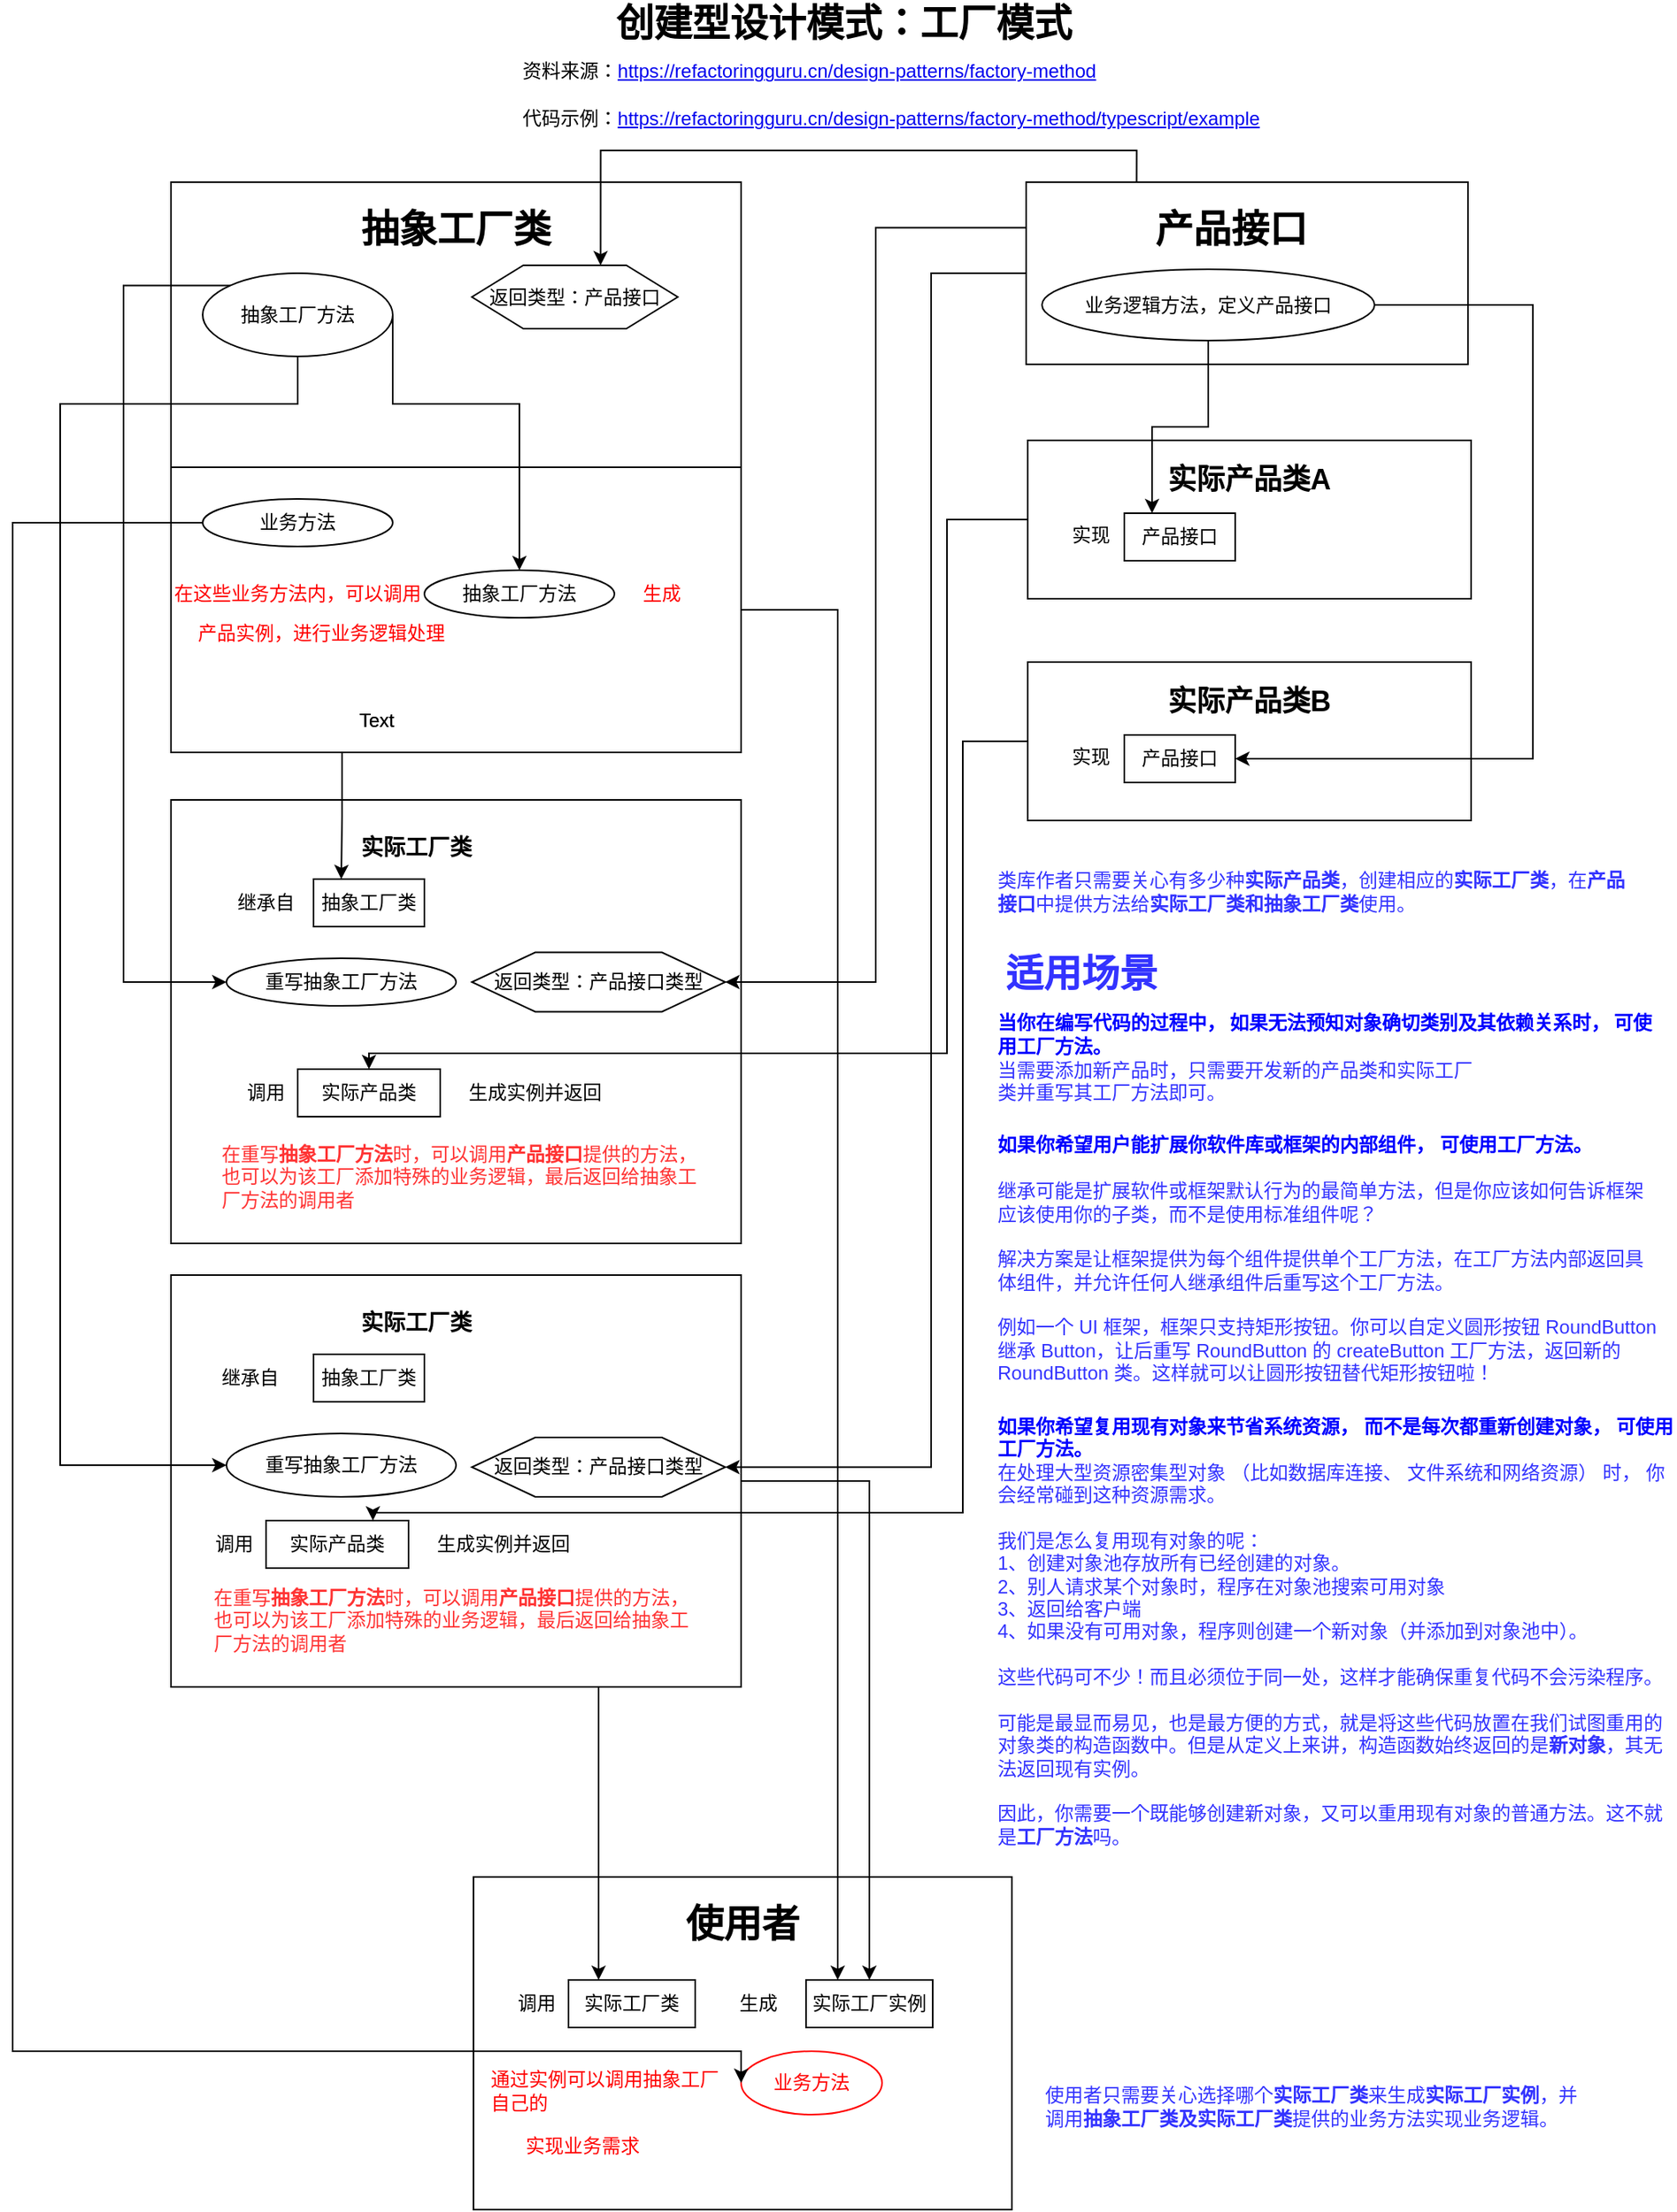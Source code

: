 <mxfile version="13.1.4" type="github"><diagram name="Page-1" id="e56a1550-8fbb-45ad-956c-1786394a9013"><mxGraphModel dx="1422" dy="763" grid="1" gridSize="10" guides="1" tooltips="1" connect="1" arrows="1" fold="1" page="1" pageScale="1" pageWidth="1100" pageHeight="850" background="#ffffff" math="0" shadow="0"><root><mxCell id="0"/><mxCell id="1" parent="0"/><mxCell id="IDV8dnBj_DpfX5lwjrd9-4" value="" style="rounded=0;whiteSpace=wrap;html=1;" vertex="1" parent="1"><mxGeometry x="671" y="293" width="280" height="100" as="geometry"/></mxCell><mxCell id="IDV8dnBj_DpfX5lwjrd9-1" value="" style="rounded=0;whiteSpace=wrap;html=1;" vertex="1" parent="1"><mxGeometry x="670" y="130" width="279" height="115" as="geometry"/></mxCell><mxCell id="VUsxrsuSqSd0vhHcuK5w-36" value="" style="rounded=0;whiteSpace=wrap;html=1;startSize=30;align=center;" parent="1" vertex="1"><mxGeometry x="130" y="520" width="360" height="280" as="geometry"/></mxCell><mxCell id="VUsxrsuSqSd0vhHcuK5w-24" value="" style="group;align=center;" parent="1" vertex="1" connectable="0"><mxGeometry x="110" y="130" width="380" height="373" as="geometry"/></mxCell><mxCell id="VUsxrsuSqSd0vhHcuK5w-9" value="" style="whiteSpace=wrap;html=1;aspect=fixed;startSize=30;align=center;" parent="VUsxrsuSqSd0vhHcuK5w-24" vertex="1"><mxGeometry x="20" width="360" height="360" as="geometry"/></mxCell><mxCell id="VUsxrsuSqSd0vhHcuK5w-11" value="&lt;font style=&quot;font-size: 24px&quot;&gt;&lt;b&gt;抽象工厂类&lt;/b&gt;&lt;/font&gt;" style="text;html=1;strokeColor=none;fillColor=none;align=center;verticalAlign=middle;whiteSpace=wrap;rounded=0;startSize=30;" parent="VUsxrsuSqSd0vhHcuK5w-24" vertex="1"><mxGeometry x="130" y="20" width="140" height="20" as="geometry"/></mxCell><mxCell id="IDV8dnBj_DpfX5lwjrd9-54" style="edgeStyle=orthogonalEdgeStyle;rounded=0;orthogonalLoop=1;jettySize=auto;html=1;exitX=1;exitY=0.5;exitDx=0;exitDy=0;" edge="1" parent="VUsxrsuSqSd0vhHcuK5w-24" source="VUsxrsuSqSd0vhHcuK5w-12" target="VUsxrsuSqSd0vhHcuK5w-19"><mxGeometry relative="1" as="geometry"><Array as="points"><mxPoint x="160" y="140"/><mxPoint x="240" y="140"/></Array></mxGeometry></mxCell><mxCell id="VUsxrsuSqSd0vhHcuK5w-12" value="抽象工厂方法" style="ellipse;whiteSpace=wrap;html=1;startSize=30;align=center;" parent="VUsxrsuSqSd0vhHcuK5w-24" vertex="1"><mxGeometry x="40" y="57.5" width="120" height="52.5" as="geometry"/></mxCell><mxCell id="VUsxrsuSqSd0vhHcuK5w-13" value="返回类型：产品接口" style="shape=hexagon;perimeter=hexagonPerimeter2;whiteSpace=wrap;html=1;startSize=30;align=center;" parent="VUsxrsuSqSd0vhHcuK5w-24" vertex="1"><mxGeometry x="210" y="52.5" width="130" height="40" as="geometry"/></mxCell><mxCell id="VUsxrsuSqSd0vhHcuK5w-15" value="" style="endArrow=none;html=1;entryX=1;entryY=0.5;entryDx=0;entryDy=0;exitX=0;exitY=0.5;exitDx=0;exitDy=0;" parent="VUsxrsuSqSd0vhHcuK5w-24" source="VUsxrsuSqSd0vhHcuK5w-9" target="VUsxrsuSqSd0vhHcuK5w-9" edge="1"><mxGeometry width="50" height="50" relative="1" as="geometry"><mxPoint x="50" y="290" as="sourcePoint"/><mxPoint x="100" y="240" as="targetPoint"/><Array as="points"><mxPoint x="205" y="180"/></Array></mxGeometry></mxCell><mxCell id="VUsxrsuSqSd0vhHcuK5w-16" value="业务方法" style="ellipse;whiteSpace=wrap;html=1;startSize=30;align=center;" parent="VUsxrsuSqSd0vhHcuK5w-24" vertex="1"><mxGeometry x="40" y="200" width="120" height="30" as="geometry"/></mxCell><mxCell id="VUsxrsuSqSd0vhHcuK5w-18" value="在这些业务方法内，可以调用" style="text;html=1;strokeColor=none;fillColor=none;align=center;verticalAlign=middle;whiteSpace=wrap;rounded=0;startSize=30;fontColor=#FF0000;" parent="VUsxrsuSqSd0vhHcuK5w-24" vertex="1"><mxGeometry y="240" width="200" height="40" as="geometry"/></mxCell><mxCell id="VUsxrsuSqSd0vhHcuK5w-19" value="抽象工厂方法" style="ellipse;whiteSpace=wrap;html=1;startSize=30;align=center;" parent="VUsxrsuSqSd0vhHcuK5w-24" vertex="1"><mxGeometry x="180" y="245" width="120" height="30" as="geometry"/></mxCell><mxCell id="VUsxrsuSqSd0vhHcuK5w-21" value="生成" style="text;html=1;strokeColor=none;fillColor=none;align=center;verticalAlign=middle;whiteSpace=wrap;rounded=0;startSize=30;fontColor=#FF0000;" parent="VUsxrsuSqSd0vhHcuK5w-24" vertex="1"><mxGeometry x="310" y="250" width="40" height="20" as="geometry"/></mxCell><mxCell id="VUsxrsuSqSd0vhHcuK5w-22" value="产品实例，进行业务逻辑处理" style="text;html=1;strokeColor=none;fillColor=none;align=center;verticalAlign=middle;whiteSpace=wrap;rounded=0;startSize=30;fontColor=#FF0000;" parent="VUsxrsuSqSd0vhHcuK5w-24" vertex="1"><mxGeometry x="30" y="275" width="170" height="20" as="geometry"/></mxCell><mxCell id="VUsxrsuSqSd0vhHcuK5w-26" value="Text" style="text;html=1;strokeColor=none;fillColor=none;align=center;verticalAlign=middle;whiteSpace=wrap;rounded=0;startSize=30;" parent="1" vertex="1"><mxGeometry x="240" y="460" width="40" height="20" as="geometry"/></mxCell><mxCell id="VUsxrsuSqSd0vhHcuK5w-27" value="&lt;font style=&quot;font-size: 14px&quot;&gt;&lt;b&gt;实际工厂类&lt;/b&gt;&lt;/font&gt;" style="text;html=1;strokeColor=none;fillColor=none;align=center;verticalAlign=middle;whiteSpace=wrap;rounded=0;startSize=30;" parent="1" vertex="1"><mxGeometry x="230" y="540" width="110" height="20" as="geometry"/></mxCell><mxCell id="VUsxrsuSqSd0vhHcuK5w-28" value="Text" style="text;html=1;strokeColor=none;fillColor=none;align=center;verticalAlign=middle;whiteSpace=wrap;rounded=0;startSize=30;" parent="1" vertex="1"><mxGeometry x="240" y="460" width="40" height="20" as="geometry"/></mxCell><mxCell id="VUsxrsuSqSd0vhHcuK5w-29" value="继承自" style="text;html=1;strokeColor=none;fillColor=none;align=center;verticalAlign=middle;whiteSpace=wrap;rounded=0;startSize=30;" parent="1" vertex="1"><mxGeometry x="170" y="560" width="40" height="50" as="geometry"/></mxCell><mxCell id="VUsxrsuSqSd0vhHcuK5w-30" value="抽象工厂类" style="rounded=0;whiteSpace=wrap;html=1;startSize=30;align=center;" parent="1" vertex="1"><mxGeometry x="220" y="570" width="70" height="30" as="geometry"/></mxCell><mxCell id="VUsxrsuSqSd0vhHcuK5w-32" style="edgeStyle=orthogonalEdgeStyle;rounded=0;orthogonalLoop=1;jettySize=auto;html=1;exitX=0.25;exitY=1;exitDx=0;exitDy=0;entryX=0.25;entryY=0;entryDx=0;entryDy=0;startSize=30;" parent="1" source="VUsxrsuSqSd0vhHcuK5w-9" target="VUsxrsuSqSd0vhHcuK5w-30" edge="1"><mxGeometry relative="1" as="geometry"><Array as="points"><mxPoint x="238" y="490"/><mxPoint x="238" y="530"/></Array></mxGeometry></mxCell><mxCell id="VUsxrsuSqSd0vhHcuK5w-33" value="重写抽象工厂方法" style="ellipse;whiteSpace=wrap;html=1;startSize=30;align=center;" parent="1" vertex="1"><mxGeometry x="165" y="620" width="145" height="30" as="geometry"/></mxCell><mxCell id="VUsxrsuSqSd0vhHcuK5w-37" value="" style="rounded=0;whiteSpace=wrap;html=1;startSize=30;align=center;" parent="1" vertex="1"><mxGeometry x="130" y="820" width="360" height="260" as="geometry"/></mxCell><mxCell id="VUsxrsuSqSd0vhHcuK5w-38" value="&lt;font style=&quot;font-size: 14px&quot;&gt;&lt;b&gt;实际工厂类&lt;/b&gt;&lt;/font&gt;" style="text;html=1;strokeColor=none;fillColor=none;align=center;verticalAlign=middle;whiteSpace=wrap;rounded=0;startSize=30;" parent="1" vertex="1"><mxGeometry x="230" y="840" width="110" height="20" as="geometry"/></mxCell><mxCell id="VUsxrsuSqSd0vhHcuK5w-39" value="抽象工厂类" style="rounded=0;whiteSpace=wrap;html=1;startSize=30;align=center;" parent="1" vertex="1"><mxGeometry x="220" y="870" width="70" height="30" as="geometry"/></mxCell><mxCell id="VUsxrsuSqSd0vhHcuK5w-40" value="重写抽象工厂方法" style="ellipse;whiteSpace=wrap;html=1;startSize=30;align=center;" parent="1" vertex="1"><mxGeometry x="165" y="920" width="145" height="40" as="geometry"/></mxCell><mxCell id="VUsxrsuSqSd0vhHcuK5w-41" value="返回类型：产品接口类型" style="shape=hexagon;perimeter=hexagonPerimeter2;whiteSpace=wrap;html=1;startSize=30;align=center;" parent="1" vertex="1"><mxGeometry x="320" y="922.5" width="160" height="37.5" as="geometry"/></mxCell><mxCell id="VUsxrsuSqSd0vhHcuK5w-43" value="继承自" style="text;html=1;strokeColor=none;fillColor=none;align=center;verticalAlign=middle;whiteSpace=wrap;rounded=0;startSize=30;" parent="1" vertex="1"><mxGeometry x="160" y="860" width="40" height="50" as="geometry"/></mxCell><mxCell id="IDV8dnBj_DpfX5lwjrd9-2" value="&lt;font style=&quot;font-size: 24px&quot;&gt;&lt;b&gt;产品接口&lt;/b&gt;&lt;/font&gt;" style="text;html=1;strokeColor=none;fillColor=none;align=center;verticalAlign=middle;whiteSpace=wrap;rounded=0;" vertex="1" parent="1"><mxGeometry x="740" y="150" width="119" height="20" as="geometry"/></mxCell><mxCell id="IDV8dnBj_DpfX5lwjrd9-52" style="edgeStyle=orthogonalEdgeStyle;rounded=0;orthogonalLoop=1;jettySize=auto;html=1;exitX=0.5;exitY=1;exitDx=0;exitDy=0;entryX=0.25;entryY=0;entryDx=0;entryDy=0;" edge="1" parent="1" source="IDV8dnBj_DpfX5lwjrd9-3" target="IDV8dnBj_DpfX5lwjrd9-8"><mxGeometry relative="1" as="geometry"/></mxCell><mxCell id="IDV8dnBj_DpfX5lwjrd9-3" value="业务逻辑方法，定义产品接口" style="ellipse;whiteSpace=wrap;html=1;" vertex="1" parent="1"><mxGeometry x="680" y="185" width="210" height="45" as="geometry"/></mxCell><mxCell id="IDV8dnBj_DpfX5lwjrd9-5" value="&lt;font style=&quot;font-size: 18px&quot;&gt;&lt;b&gt;实际产品类A&lt;/b&gt;&lt;/font&gt;" style="text;html=1;strokeColor=none;fillColor=none;align=center;verticalAlign=middle;whiteSpace=wrap;rounded=0;" vertex="1" parent="1"><mxGeometry x="751" y="308" width="120" height="20" as="geometry"/></mxCell><mxCell id="IDV8dnBj_DpfX5lwjrd9-6" value="实现" style="text;html=1;strokeColor=none;fillColor=none;align=center;verticalAlign=middle;whiteSpace=wrap;rounded=0;" vertex="1" parent="1"><mxGeometry x="691" y="343" width="40" height="20" as="geometry"/></mxCell><mxCell id="IDV8dnBj_DpfX5lwjrd9-8" value="产品接口" style="rounded=0;whiteSpace=wrap;html=1;" vertex="1" parent="1"><mxGeometry x="732" y="339" width="70" height="30" as="geometry"/></mxCell><mxCell id="IDV8dnBj_DpfX5lwjrd9-71" style="edgeStyle=orthogonalEdgeStyle;rounded=0;orthogonalLoop=1;jettySize=auto;html=1;exitX=0;exitY=0.5;exitDx=0;exitDy=0;entryX=0.75;entryY=0;entryDx=0;entryDy=0;fontColor=#3333FF;" edge="1" parent="1" source="IDV8dnBj_DpfX5lwjrd9-11" target="IDV8dnBj_DpfX5lwjrd9-43"><mxGeometry relative="1" as="geometry"><Array as="points"><mxPoint x="630" y="483"/><mxPoint x="630" y="970"/><mxPoint x="258" y="970"/></Array></mxGeometry></mxCell><mxCell id="IDV8dnBj_DpfX5lwjrd9-11" value="" style="rounded=0;whiteSpace=wrap;html=1;" vertex="1" parent="1"><mxGeometry x="671" y="433" width="280" height="100" as="geometry"/></mxCell><mxCell id="IDV8dnBj_DpfX5lwjrd9-12" value="&lt;font style=&quot;font-size: 18px&quot;&gt;&lt;b&gt;实际产品类B&lt;/b&gt;&lt;/font&gt;" style="text;html=1;strokeColor=none;fillColor=none;align=center;verticalAlign=middle;whiteSpace=wrap;rounded=0;" vertex="1" parent="1"><mxGeometry x="751" y="448" width="120" height="20" as="geometry"/></mxCell><mxCell id="IDV8dnBj_DpfX5lwjrd9-13" value="实现" style="text;html=1;strokeColor=none;fillColor=none;align=center;verticalAlign=middle;whiteSpace=wrap;rounded=0;" vertex="1" parent="1"><mxGeometry x="691" y="483" width="40" height="20" as="geometry"/></mxCell><mxCell id="IDV8dnBj_DpfX5lwjrd9-14" value="产品接口" style="rounded=0;whiteSpace=wrap;html=1;" vertex="1" parent="1"><mxGeometry x="732" y="479" width="70" height="30" as="geometry"/></mxCell><mxCell id="IDV8dnBj_DpfX5lwjrd9-18" value="返回类型：产品接口类型" style="shape=hexagon;perimeter=hexagonPerimeter2;whiteSpace=wrap;html=1;startSize=30;align=center;" vertex="1" parent="1"><mxGeometry x="320" y="616.25" width="160" height="37.5" as="geometry"/></mxCell><mxCell id="IDV8dnBj_DpfX5lwjrd9-21" value="" style="rounded=0;whiteSpace=wrap;html=1;" vertex="1" parent="1"><mxGeometry x="321" y="1200" width="340" height="210" as="geometry"/></mxCell><mxCell id="IDV8dnBj_DpfX5lwjrd9-22" value="&lt;font style=&quot;font-size: 24px&quot;&gt;&lt;b&gt;使用者&lt;/b&gt;&lt;/font&gt;" style="text;html=1;strokeColor=none;fillColor=none;align=center;verticalAlign=middle;whiteSpace=wrap;rounded=0;" vertex="1" parent="1"><mxGeometry x="441" y="1220" width="100" height="20" as="geometry"/></mxCell><mxCell id="IDV8dnBj_DpfX5lwjrd9-23" value="调用" style="text;html=1;strokeColor=none;fillColor=none;align=center;verticalAlign=middle;whiteSpace=wrap;rounded=0;" vertex="1" parent="1"><mxGeometry x="341" y="1270" width="40" height="20" as="geometry"/></mxCell><mxCell id="IDV8dnBj_DpfX5lwjrd9-24" value="实际工厂类" style="rounded=0;whiteSpace=wrap;html=1;" vertex="1" parent="1"><mxGeometry x="381" y="1265" width="80" height="30" as="geometry"/></mxCell><mxCell id="IDV8dnBj_DpfX5lwjrd9-26" style="edgeStyle=orthogonalEdgeStyle;rounded=0;orthogonalLoop=1;jettySize=auto;html=1;exitX=0.75;exitY=1;exitDx=0;exitDy=0;" edge="1" parent="1" source="VUsxrsuSqSd0vhHcuK5w-37"><mxGeometry relative="1" as="geometry"><mxPoint x="400" y="1265" as="targetPoint"/><Array as="points"><mxPoint x="400" y="1265"/></Array></mxGeometry></mxCell><mxCell id="IDV8dnBj_DpfX5lwjrd9-27" value="生成" style="text;html=1;strokeColor=none;fillColor=none;align=center;verticalAlign=middle;whiteSpace=wrap;rounded=0;" vertex="1" parent="1"><mxGeometry x="481" y="1270" width="40" height="20" as="geometry"/></mxCell><mxCell id="IDV8dnBj_DpfX5lwjrd9-28" value="实际工厂实例" style="rounded=0;whiteSpace=wrap;html=1;" vertex="1" parent="1"><mxGeometry x="531" y="1265" width="80" height="30" as="geometry"/></mxCell><mxCell id="IDV8dnBj_DpfX5lwjrd9-31" style="edgeStyle=orthogonalEdgeStyle;rounded=0;orthogonalLoop=1;jettySize=auto;html=1;exitX=1;exitY=0.5;exitDx=0;exitDy=0;" edge="1" parent="1" source="VUsxrsuSqSd0vhHcuK5w-37" target="IDV8dnBj_DpfX5lwjrd9-28"><mxGeometry relative="1" as="geometry"/></mxCell><mxCell id="IDV8dnBj_DpfX5lwjrd9-32" style="edgeStyle=orthogonalEdgeStyle;rounded=0;orthogonalLoop=1;jettySize=auto;html=1;exitX=1;exitY=0.75;exitDx=0;exitDy=0;entryX=0.25;entryY=0;entryDx=0;entryDy=0;" edge="1" parent="1" source="VUsxrsuSqSd0vhHcuK5w-9" target="IDV8dnBj_DpfX5lwjrd9-28"><mxGeometry relative="1" as="geometry"/></mxCell><mxCell id="IDV8dnBj_DpfX5lwjrd9-39" value="通过实例可以调用抽象工厂自己的" style="text;html=1;strokeColor=none;fillColor=none;align=left;verticalAlign=middle;whiteSpace=wrap;rounded=0;fontColor=#FF0000;" vertex="1" parent="1"><mxGeometry x="330" y="1315" width="149" height="40" as="geometry"/></mxCell><mxCell id="IDV8dnBj_DpfX5lwjrd9-40" value="&lt;font color=&quot;#ff0000&quot;&gt;业务方法&lt;/font&gt;" style="ellipse;whiteSpace=wrap;html=1;strokeColor=#FF0000;" vertex="1" parent="1"><mxGeometry x="490" y="1310" width="89" height="40" as="geometry"/></mxCell><mxCell id="IDV8dnBj_DpfX5lwjrd9-42" value="调用" style="text;html=1;strokeColor=none;fillColor=none;align=center;verticalAlign=middle;whiteSpace=wrap;rounded=0;" vertex="1" parent="1"><mxGeometry x="150" y="980" width="40" height="20" as="geometry"/></mxCell><mxCell id="IDV8dnBj_DpfX5lwjrd9-43" value="实际产品类" style="rounded=0;whiteSpace=wrap;html=1;strokeColor=#000000;" vertex="1" parent="1"><mxGeometry x="190" y="975" width="90" height="30" as="geometry"/></mxCell><mxCell id="IDV8dnBj_DpfX5lwjrd9-45" value="生成实例并返回" style="text;html=1;strokeColor=none;fillColor=none;align=center;verticalAlign=middle;whiteSpace=wrap;rounded=0;" vertex="1" parent="1"><mxGeometry x="290" y="980" width="100" height="20" as="geometry"/></mxCell><mxCell id="IDV8dnBj_DpfX5lwjrd9-47" value="调用" style="text;html=1;strokeColor=none;fillColor=none;align=center;verticalAlign=middle;whiteSpace=wrap;rounded=0;" vertex="1" parent="1"><mxGeometry x="170" y="695" width="40" height="20" as="geometry"/></mxCell><mxCell id="IDV8dnBj_DpfX5lwjrd9-48" value="实际产品类" style="rounded=0;whiteSpace=wrap;html=1;strokeColor=#000000;" vertex="1" parent="1"><mxGeometry x="210" y="690" width="90" height="30" as="geometry"/></mxCell><mxCell id="IDV8dnBj_DpfX5lwjrd9-49" value="生成实例并返回" style="text;html=1;strokeColor=none;fillColor=none;align=center;verticalAlign=middle;whiteSpace=wrap;rounded=0;" vertex="1" parent="1"><mxGeometry x="310" y="695" width="100" height="20" as="geometry"/></mxCell><mxCell id="IDV8dnBj_DpfX5lwjrd9-51" style="edgeStyle=orthogonalEdgeStyle;rounded=0;orthogonalLoop=1;jettySize=auto;html=1;exitX=0;exitY=0.5;exitDx=0;exitDy=0;entryX=1;entryY=0.5;entryDx=0;entryDy=0;" edge="1" parent="1" source="IDV8dnBj_DpfX5lwjrd9-1" target="VUsxrsuSqSd0vhHcuK5w-41"><mxGeometry relative="1" as="geometry"><Array as="points"><mxPoint x="610" y="188"/><mxPoint x="610" y="941"/></Array></mxGeometry></mxCell><mxCell id="IDV8dnBj_DpfX5lwjrd9-50" style="edgeStyle=orthogonalEdgeStyle;rounded=0;orthogonalLoop=1;jettySize=auto;html=1;exitX=0;exitY=0.25;exitDx=0;exitDy=0;entryX=1;entryY=0.5;entryDx=0;entryDy=0;" edge="1" parent="1" source="IDV8dnBj_DpfX5lwjrd9-1" target="IDV8dnBj_DpfX5lwjrd9-18"><mxGeometry relative="1" as="geometry"/></mxCell><mxCell id="IDV8dnBj_DpfX5lwjrd9-53" style="edgeStyle=orthogonalEdgeStyle;rounded=0;orthogonalLoop=1;jettySize=auto;html=1;exitX=1;exitY=0.5;exitDx=0;exitDy=0;entryX=1;entryY=0.5;entryDx=0;entryDy=0;" edge="1" parent="1" source="IDV8dnBj_DpfX5lwjrd9-3" target="IDV8dnBj_DpfX5lwjrd9-14"><mxGeometry relative="1" as="geometry"><Array as="points"><mxPoint x="990" y="208"/><mxPoint x="990" y="494"/></Array></mxGeometry></mxCell><mxCell id="IDV8dnBj_DpfX5lwjrd9-55" style="edgeStyle=orthogonalEdgeStyle;rounded=0;orthogonalLoop=1;jettySize=auto;html=1;exitX=0;exitY=0;exitDx=0;exitDy=0;entryX=0;entryY=0.5;entryDx=0;entryDy=0;" edge="1" parent="1" source="VUsxrsuSqSd0vhHcuK5w-12" target="VUsxrsuSqSd0vhHcuK5w-33"><mxGeometry relative="1" as="geometry"><Array as="points"><mxPoint x="100" y="195"/><mxPoint x="100" y="635"/></Array></mxGeometry></mxCell><mxCell id="IDV8dnBj_DpfX5lwjrd9-56" style="edgeStyle=orthogonalEdgeStyle;rounded=0;orthogonalLoop=1;jettySize=auto;html=1;exitX=0.5;exitY=1;exitDx=0;exitDy=0;entryX=0;entryY=0.5;entryDx=0;entryDy=0;" edge="1" parent="1" source="VUsxrsuSqSd0vhHcuK5w-12" target="VUsxrsuSqSd0vhHcuK5w-40"><mxGeometry relative="1" as="geometry"><Array as="points"><mxPoint x="210" y="270"/><mxPoint x="60" y="270"/><mxPoint x="60" y="940"/></Array></mxGeometry></mxCell><mxCell id="IDV8dnBj_DpfX5lwjrd9-57" style="edgeStyle=orthogonalEdgeStyle;rounded=0;orthogonalLoop=1;jettySize=auto;html=1;exitX=0;exitY=0.5;exitDx=0;exitDy=0;entryX=0;entryY=0.5;entryDx=0;entryDy=0;" edge="1" parent="1" source="VUsxrsuSqSd0vhHcuK5w-16" target="IDV8dnBj_DpfX5lwjrd9-40"><mxGeometry relative="1" as="geometry"><Array as="points"><mxPoint x="30" y="345"/><mxPoint x="30" y="1310"/><mxPoint x="490" y="1310"/></Array></mxGeometry></mxCell><mxCell id="IDV8dnBj_DpfX5lwjrd9-58" value="实现业务需求" style="text;html=1;strokeColor=none;fillColor=none;align=center;verticalAlign=middle;whiteSpace=wrap;rounded=0;fontColor=#FF0000;" vertex="1" parent="1"><mxGeometry x="330" y="1350" width="120" height="40" as="geometry"/></mxCell><mxCell id="IDV8dnBj_DpfX5lwjrd9-65" style="edgeStyle=orthogonalEdgeStyle;rounded=0;orthogonalLoop=1;jettySize=auto;html=1;exitX=0.25;exitY=0;exitDx=0;exitDy=0;entryX=0.625;entryY=0;entryDx=0;entryDy=0;fontColor=#FF0000;" edge="1" parent="1" source="IDV8dnBj_DpfX5lwjrd9-1" target="VUsxrsuSqSd0vhHcuK5w-13"><mxGeometry relative="1" as="geometry"/></mxCell><mxCell id="IDV8dnBj_DpfX5lwjrd9-66" value="使用者只需要关心选择哪个&lt;b&gt;实际工厂类&lt;/b&gt;来生成&lt;b&gt;实际工厂实例&lt;/b&gt;，并调用&lt;b&gt;抽象工厂类及实际工厂类&lt;/b&gt;提供的业务方法实现业务逻辑。" style="text;html=1;strokeColor=none;fillColor=none;align=left;verticalAlign=middle;whiteSpace=wrap;rounded=0;fontColor=#3333FF;" vertex="1" parent="1"><mxGeometry x="680" y="1335" width="350" height="20" as="geometry"/></mxCell><mxCell id="IDV8dnBj_DpfX5lwjrd9-67" value="类库作者只需要关心有多少种&lt;b&gt;实际产品类&lt;/b&gt;，创建相应的&lt;b&gt;实际工厂类&lt;/b&gt;，在&lt;b&gt;产品接口&lt;/b&gt;中提供方法给&lt;b&gt;实际工厂类和抽象工厂类&lt;/b&gt;使用。" style="text;html=1;strokeColor=none;fillColor=none;align=left;verticalAlign=middle;whiteSpace=wrap;rounded=0;fontColor=#3333FF;" vertex="1" parent="1"><mxGeometry x="650" y="560" width="399" height="35" as="geometry"/></mxCell><mxCell id="IDV8dnBj_DpfX5lwjrd9-68" value="&lt;font color=&quot;#ff3333&quot;&gt;在重写&lt;b&gt;抽象工厂方法&lt;/b&gt;时，可以调用&lt;b&gt;产品接口&lt;/b&gt;提供的方法，也可以为该工厂&lt;/font&gt;&lt;span style=&quot;color: rgb(255 , 51 , 51)&quot;&gt;添加&lt;/span&gt;&lt;font color=&quot;#ff3333&quot;&gt;特殊的业务逻辑，最后返回给抽象工厂方法的调用者&lt;/font&gt;" style="text;html=1;strokeColor=none;fillColor=none;align=left;verticalAlign=middle;whiteSpace=wrap;rounded=0;" vertex="1" parent="1"><mxGeometry x="160" y="740" width="310" height="36" as="geometry"/></mxCell><mxCell id="IDV8dnBj_DpfX5lwjrd9-70" style="edgeStyle=orthogonalEdgeStyle;rounded=0;orthogonalLoop=1;jettySize=auto;html=1;exitX=0;exitY=0.5;exitDx=0;exitDy=0;entryX=0.5;entryY=0;entryDx=0;entryDy=0;fontColor=#3333FF;" edge="1" parent="1" source="IDV8dnBj_DpfX5lwjrd9-4" target="IDV8dnBj_DpfX5lwjrd9-48"><mxGeometry relative="1" as="geometry"><Array as="points"><mxPoint x="620" y="343"/><mxPoint x="620" y="680"/><mxPoint x="255" y="680"/></Array></mxGeometry></mxCell><mxCell id="IDV8dnBj_DpfX5lwjrd9-72" value="&lt;font color=&quot;#ff3333&quot;&gt;在重写&lt;b&gt;抽象工厂方法&lt;/b&gt;时，可以调用&lt;b&gt;产品接口&lt;/b&gt;提供的方法，也可以为该工厂&lt;/font&gt;&lt;span style=&quot;color: rgb(255 , 51 , 51)&quot;&gt;添加&lt;/span&gt;&lt;font color=&quot;#ff3333&quot;&gt;特殊的业务逻辑，最后返回给抽象工厂方法的调用者&lt;/font&gt;" style="text;html=1;strokeColor=none;fillColor=none;align=left;verticalAlign=middle;whiteSpace=wrap;rounded=0;" vertex="1" parent="1"><mxGeometry x="155" y="1020" width="310" height="36" as="geometry"/></mxCell><mxCell id="IDV8dnBj_DpfX5lwjrd9-73" value="&lt;font style=&quot;font-size: 12px&quot; color=&quot;#0000ff&quot;&gt;&lt;b&gt;&lt;br&gt;&lt;span style=&quot;font-family: &amp;#34;pt sans&amp;#34; , &amp;#34;helvetica neue&amp;#34; , &amp;#34;arial&amp;#34; , &amp;#34;pingfang sc&amp;#34; , &amp;#34;microsoft yahei&amp;#34; , &amp;#34;hiragino sans gb&amp;#34; , sans-serif ; background-color: rgb(255 , 255 , 255)&quot;&gt;当你在编写代码的过程中&lt;/span&gt;&lt;span class=&quot;chpule2&quot; style=&quot;box-sizing: inherit ; letter-spacing: -0.6em ; font-family: &amp;#34;pt sans&amp;#34; , &amp;#34;helvetica neue&amp;#34; , &amp;#34;arial&amp;#34; , &amp;#34;pingfang sc&amp;#34; , &amp;#34;microsoft yahei&amp;#34; , &amp;#34;hiragino sans gb&amp;#34; , sans-serif ; background-color: rgb(255 , 255 , 255)&quot;&gt;，&lt;/span&gt;&lt;span class=&quot;chpuri2&quot; style=&quot;box-sizing: inherit ; letter-spacing: 0.4rem ; font-family: &amp;#34;pt sans&amp;#34; , &amp;#34;helvetica neue&amp;#34; , &amp;#34;arial&amp;#34; , &amp;#34;pingfang sc&amp;#34; , &amp;#34;microsoft yahei&amp;#34; , &amp;#34;hiragino sans gb&amp;#34; , sans-serif ; background-color: rgb(255 , 255 , 255)&quot;&gt;&amp;nbsp;&lt;/span&gt;&lt;span style=&quot;font-family: &amp;#34;pt sans&amp;#34; , &amp;#34;helvetica neue&amp;#34; , &amp;#34;arial&amp;#34; , &amp;#34;pingfang sc&amp;#34; , &amp;#34;microsoft yahei&amp;#34; , &amp;#34;hiragino sans gb&amp;#34; , sans-serif ; background-color: rgb(255 , 255 , 255)&quot;&gt;如果无法预知对象确切类别及其依赖关系时&lt;/span&gt;&lt;span class=&quot;chpule2&quot; style=&quot;box-sizing: inherit ; letter-spacing: -0.6em ; font-family: &amp;#34;pt sans&amp;#34; , &amp;#34;helvetica neue&amp;#34; , &amp;#34;arial&amp;#34; , &amp;#34;pingfang sc&amp;#34; , &amp;#34;microsoft yahei&amp;#34; , &amp;#34;hiragino sans gb&amp;#34; , sans-serif ; background-color: rgb(255 , 255 , 255)&quot;&gt;，&lt;/span&gt;&lt;span class=&quot;chpuri2&quot; style=&quot;box-sizing: inherit ; letter-spacing: 0.4rem ; font-family: &amp;#34;pt sans&amp;#34; , &amp;#34;helvetica neue&amp;#34; , &amp;#34;arial&amp;#34; , &amp;#34;pingfang sc&amp;#34; , &amp;#34;microsoft yahei&amp;#34; , &amp;#34;hiragino sans gb&amp;#34; , sans-serif ; background-color: rgb(255 , 255 , 255)&quot;&gt;&amp;nbsp;&lt;/span&gt;&lt;span style=&quot;font-family: &amp;#34;pt sans&amp;#34; , &amp;#34;helvetica neue&amp;#34; , &amp;#34;arial&amp;#34; , &amp;#34;pingfang sc&amp;#34; , &amp;#34;microsoft yahei&amp;#34; , &amp;#34;hiragino sans gb&amp;#34; , sans-serif ; background-color: rgb(255 , 255 , 255)&quot;&gt;可使用工厂方法&lt;/span&gt;&lt;span class=&quot;chpule2&quot; style=&quot;box-sizing: inherit ; letter-spacing: -0.6em ; font-family: &amp;#34;pt sans&amp;#34; , &amp;#34;helvetica neue&amp;#34; , &amp;#34;arial&amp;#34; , &amp;#34;pingfang sc&amp;#34; , &amp;#34;microsoft yahei&amp;#34; , &amp;#34;hiragino sans gb&amp;#34; , sans-serif ; background-color: rgb(255 , 255 , 255)&quot;&gt;。&lt;/span&gt;&lt;/b&gt;&lt;/font&gt;&lt;br&gt;当需要添加新产品时，只需要开发新的产品类和实际工厂&lt;br&gt;类并重写其工厂方法即可。" style="text;html=1;strokeColor=none;fillColor=none;align=left;verticalAlign=middle;whiteSpace=wrap;rounded=0;fontColor=#3333FF;" vertex="1" parent="1"><mxGeometry x="650" y="640" width="420" height="70" as="geometry"/></mxCell><mxCell id="IDV8dnBj_DpfX5lwjrd9-74" value="&lt;font style=&quot;font-size: 24px&quot;&gt;&lt;b&gt;适用场景&lt;/b&gt;&lt;/font&gt;" style="text;html=1;strokeColor=none;fillColor=none;align=center;verticalAlign=middle;whiteSpace=wrap;rounded=0;fontColor=#3333FF;" vertex="1" parent="1"><mxGeometry x="620" y="620" width="170" height="20" as="geometry"/></mxCell><mxCell id="IDV8dnBj_DpfX5lwjrd9-75" value="&lt;font color=&quot;#0000ff&quot;&gt;&lt;b&gt;如果你希望用户能扩展你软件库或框架的内部组件， 可使用工厂方法。&lt;br&gt;&lt;/b&gt;&lt;/font&gt;&lt;br&gt;继承可能是扩展软件或框架默认行为的最简单方法，但是你应该如何告诉框架应该使用你的子类，而不是使用标准组件呢？&lt;br&gt;&lt;br&gt;解决方案是让框架提供为每个组件提供单个工厂方法，在工厂方法内部返回具体组件，并允许任何人继承组件后重写这个工厂方法。&lt;br&gt;&lt;br&gt;例如一个 UI 框架，框架只支持矩形按钮。你可以自定义圆形按钮 RoundButton 继承 Button，让后重写 RoundButton 的 createButton 工厂方法，返回新的 RoundButton 类。这样就可以让圆形按钮替代矩形按钮啦！" style="text;html=1;strokeColor=none;fillColor=none;align=left;verticalAlign=middle;whiteSpace=wrap;rounded=0;fontColor=#3333FF;" vertex="1" parent="1"><mxGeometry x="650" y="720" width="420" height="180" as="geometry"/></mxCell><mxCell id="IDV8dnBj_DpfX5lwjrd9-76" value="&lt;font color=&quot;#0000ff&quot;&gt;&lt;b&gt;如果你希望复用现有对象来节省系统资源， 而不是每次都重新创建对象， 可使用工厂方法。&lt;/b&gt;&lt;/font&gt;&lt;br&gt;在处理大型资源密集型对象 （比如数据库连接、 文件系统和网络资源） 时， 你会经常碰到这种资源需求。&lt;br&gt;&lt;br&gt;我们是怎么复用现有对象的呢：&lt;br&gt;1、创建对象池存放所有已经创建的对象。&lt;br&gt;2、别人请求某个对象时，程序在对象池搜索可用对象&lt;br&gt;3、返回给客户端&lt;br&gt;4、如果没有可用对象，程序则创建一个新对象（并添加到对象池中）。&lt;br&gt;&lt;br&gt;这些代码可不少！而且必须位于同一处，这样才能确保重复代码不会污染程序。&lt;br&gt;&lt;br&gt;可能是最显而易见，也是最方便的方式，就是将这些代码放置在我们试图重用的对象类的构造函数中。但是从定义上来讲，构造函数始终返回的是&lt;b&gt;新对象&lt;/b&gt;，其无法返回现有实例。&lt;br&gt;&lt;br&gt;因此，你需要一个既能够创建新对象，又可以重用现有对象的普通方法。这不就是&lt;b&gt;工厂方法&lt;/b&gt;吗。" style="text;html=1;strokeColor=none;fillColor=none;align=left;verticalAlign=middle;whiteSpace=wrap;rounded=0;fontColor=#3333FF;" vertex="1" parent="1"><mxGeometry x="650" y="900" width="430" height="290" as="geometry"/></mxCell><mxCell id="IDV8dnBj_DpfX5lwjrd9-77" value="&lt;font style=&quot;font-size: 24px&quot;&gt;&lt;b&gt;创建型设计模式：工厂模式&lt;/b&gt;&lt;/font&gt;" style="text;html=1;strokeColor=none;fillColor=none;align=center;verticalAlign=middle;whiteSpace=wrap;rounded=0;fontColor=#000000;" vertex="1" parent="1"><mxGeometry x="300" y="20" width="510" height="20" as="geometry"/></mxCell><mxCell id="IDV8dnBj_DpfX5lwjrd9-81" value="代码示例：&lt;a href=&quot;https://refactoringguru.cn/design-patterns/factory-method/typescript/example&quot;&gt;https://refactoringguru.cn/design-patterns/factory-method/typescript/example&lt;/a&gt;" style="text;html=1;strokeColor=none;fillColor=none;align=left;verticalAlign=middle;whiteSpace=wrap;rounded=0;fontColor=#000000;" vertex="1" parent="1"><mxGeometry x="350" y="80" width="490" height="20" as="geometry"/></mxCell><mxCell id="IDV8dnBj_DpfX5lwjrd9-84" value="资料来源：&lt;a href=&quot;https://refactoringguru.cn/design-patterns/factory-method&quot;&gt;https://refactoringguru.cn/design-patterns/factory-method&lt;/a&gt;" style="text;html=1;strokeColor=none;fillColor=none;align=left;verticalAlign=middle;whiteSpace=wrap;rounded=0;fontColor=#000000;" vertex="1" parent="1"><mxGeometry x="350" y="50" width="680" height="20" as="geometry"/></mxCell></root></mxGraphModel></diagram></mxfile>